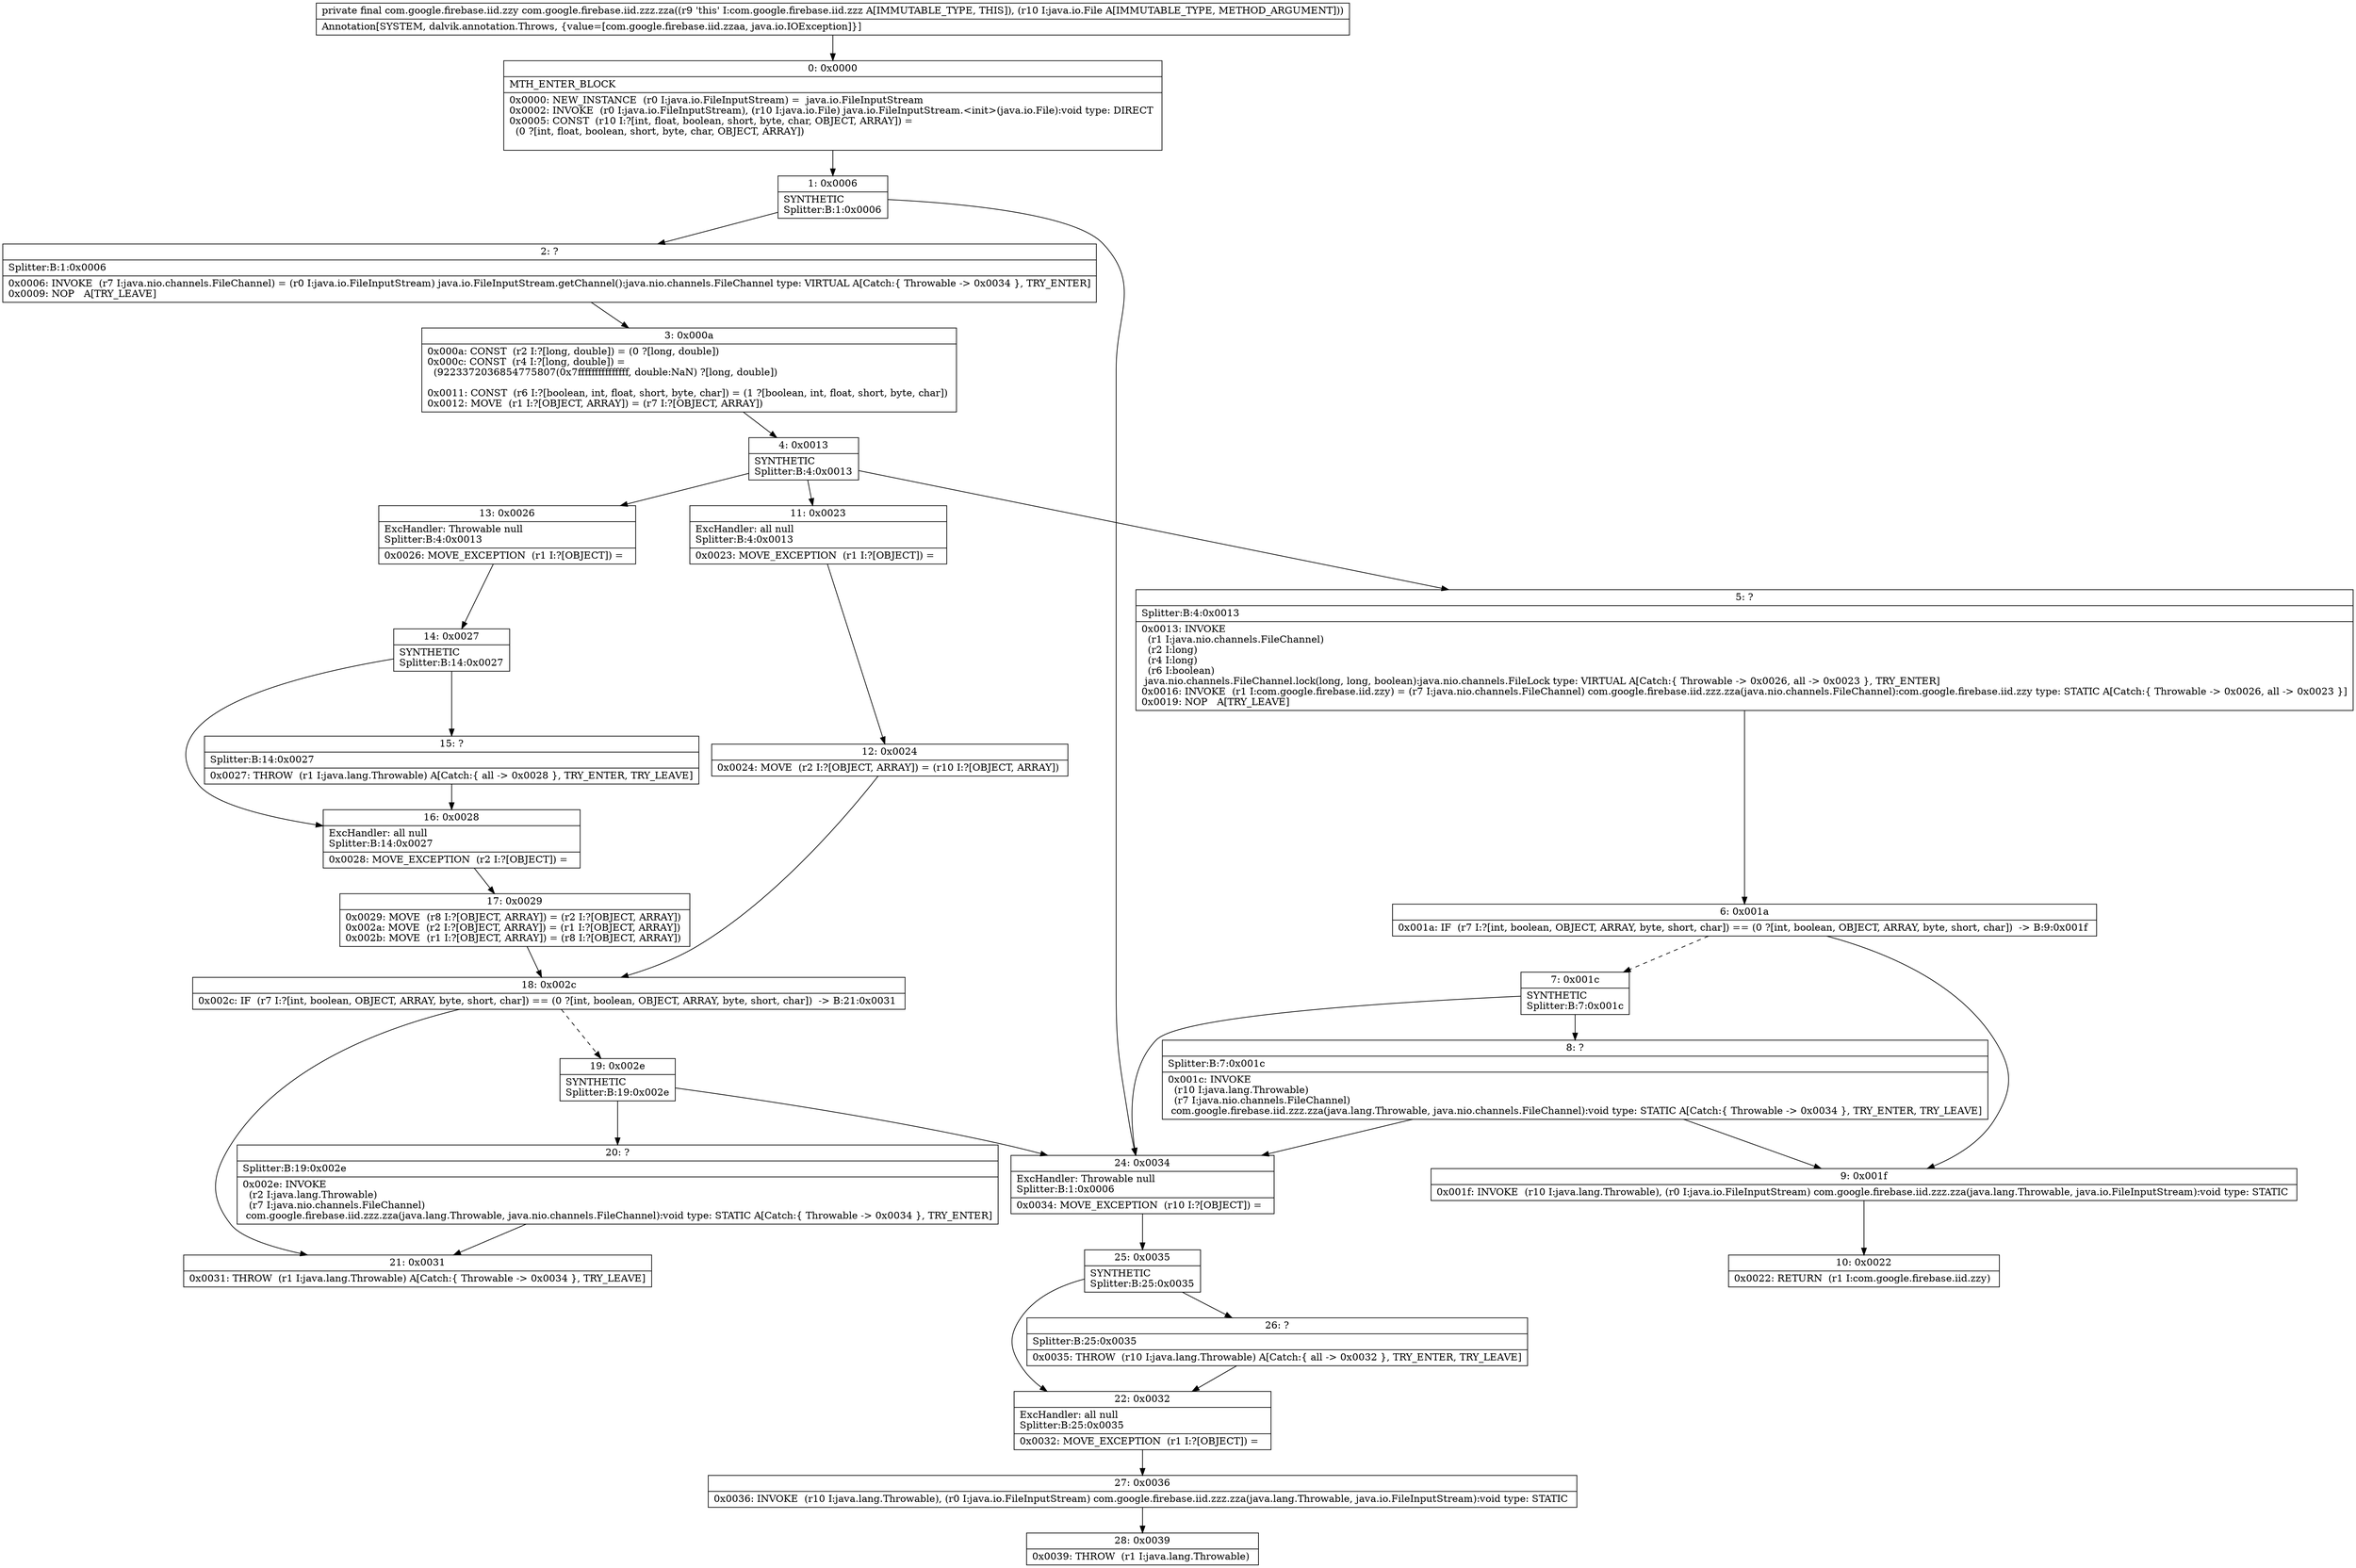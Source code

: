 digraph "CFG forcom.google.firebase.iid.zzz.zza(Ljava\/io\/File;)Lcom\/google\/firebase\/iid\/zzy;" {
Node_0 [shape=record,label="{0\:\ 0x0000|MTH_ENTER_BLOCK\l|0x0000: NEW_INSTANCE  (r0 I:java.io.FileInputStream) =  java.io.FileInputStream \l0x0002: INVOKE  (r0 I:java.io.FileInputStream), (r10 I:java.io.File) java.io.FileInputStream.\<init\>(java.io.File):void type: DIRECT \l0x0005: CONST  (r10 I:?[int, float, boolean, short, byte, char, OBJECT, ARRAY]) = \l  (0 ?[int, float, boolean, short, byte, char, OBJECT, ARRAY])\l \l}"];
Node_1 [shape=record,label="{1\:\ 0x0006|SYNTHETIC\lSplitter:B:1:0x0006\l}"];
Node_2 [shape=record,label="{2\:\ ?|Splitter:B:1:0x0006\l|0x0006: INVOKE  (r7 I:java.nio.channels.FileChannel) = (r0 I:java.io.FileInputStream) java.io.FileInputStream.getChannel():java.nio.channels.FileChannel type: VIRTUAL A[Catch:\{ Throwable \-\> 0x0034 \}, TRY_ENTER]\l0x0009: NOP   A[TRY_LEAVE]\l}"];
Node_3 [shape=record,label="{3\:\ 0x000a|0x000a: CONST  (r2 I:?[long, double]) = (0 ?[long, double]) \l0x000c: CONST  (r4 I:?[long, double]) = \l  (9223372036854775807(0x7fffffffffffffff, double:NaN) ?[long, double])\l \l0x0011: CONST  (r6 I:?[boolean, int, float, short, byte, char]) = (1 ?[boolean, int, float, short, byte, char]) \l0x0012: MOVE  (r1 I:?[OBJECT, ARRAY]) = (r7 I:?[OBJECT, ARRAY]) \l}"];
Node_4 [shape=record,label="{4\:\ 0x0013|SYNTHETIC\lSplitter:B:4:0x0013\l}"];
Node_5 [shape=record,label="{5\:\ ?|Splitter:B:4:0x0013\l|0x0013: INVOKE  \l  (r1 I:java.nio.channels.FileChannel)\l  (r2 I:long)\l  (r4 I:long)\l  (r6 I:boolean)\l java.nio.channels.FileChannel.lock(long, long, boolean):java.nio.channels.FileLock type: VIRTUAL A[Catch:\{ Throwable \-\> 0x0026, all \-\> 0x0023 \}, TRY_ENTER]\l0x0016: INVOKE  (r1 I:com.google.firebase.iid.zzy) = (r7 I:java.nio.channels.FileChannel) com.google.firebase.iid.zzz.zza(java.nio.channels.FileChannel):com.google.firebase.iid.zzy type: STATIC A[Catch:\{ Throwable \-\> 0x0026, all \-\> 0x0023 \}]\l0x0019: NOP   A[TRY_LEAVE]\l}"];
Node_6 [shape=record,label="{6\:\ 0x001a|0x001a: IF  (r7 I:?[int, boolean, OBJECT, ARRAY, byte, short, char]) == (0 ?[int, boolean, OBJECT, ARRAY, byte, short, char])  \-\> B:9:0x001f \l}"];
Node_7 [shape=record,label="{7\:\ 0x001c|SYNTHETIC\lSplitter:B:7:0x001c\l}"];
Node_8 [shape=record,label="{8\:\ ?|Splitter:B:7:0x001c\l|0x001c: INVOKE  \l  (r10 I:java.lang.Throwable)\l  (r7 I:java.nio.channels.FileChannel)\l com.google.firebase.iid.zzz.zza(java.lang.Throwable, java.nio.channels.FileChannel):void type: STATIC A[Catch:\{ Throwable \-\> 0x0034 \}, TRY_ENTER, TRY_LEAVE]\l}"];
Node_9 [shape=record,label="{9\:\ 0x001f|0x001f: INVOKE  (r10 I:java.lang.Throwable), (r0 I:java.io.FileInputStream) com.google.firebase.iid.zzz.zza(java.lang.Throwable, java.io.FileInputStream):void type: STATIC \l}"];
Node_10 [shape=record,label="{10\:\ 0x0022|0x0022: RETURN  (r1 I:com.google.firebase.iid.zzy) \l}"];
Node_11 [shape=record,label="{11\:\ 0x0023|ExcHandler: all null\lSplitter:B:4:0x0013\l|0x0023: MOVE_EXCEPTION  (r1 I:?[OBJECT]) =  \l}"];
Node_12 [shape=record,label="{12\:\ 0x0024|0x0024: MOVE  (r2 I:?[OBJECT, ARRAY]) = (r10 I:?[OBJECT, ARRAY]) \l}"];
Node_13 [shape=record,label="{13\:\ 0x0026|ExcHandler: Throwable null\lSplitter:B:4:0x0013\l|0x0026: MOVE_EXCEPTION  (r1 I:?[OBJECT]) =  \l}"];
Node_14 [shape=record,label="{14\:\ 0x0027|SYNTHETIC\lSplitter:B:14:0x0027\l}"];
Node_15 [shape=record,label="{15\:\ ?|Splitter:B:14:0x0027\l|0x0027: THROW  (r1 I:java.lang.Throwable) A[Catch:\{ all \-\> 0x0028 \}, TRY_ENTER, TRY_LEAVE]\l}"];
Node_16 [shape=record,label="{16\:\ 0x0028|ExcHandler: all null\lSplitter:B:14:0x0027\l|0x0028: MOVE_EXCEPTION  (r2 I:?[OBJECT]) =  \l}"];
Node_17 [shape=record,label="{17\:\ 0x0029|0x0029: MOVE  (r8 I:?[OBJECT, ARRAY]) = (r2 I:?[OBJECT, ARRAY]) \l0x002a: MOVE  (r2 I:?[OBJECT, ARRAY]) = (r1 I:?[OBJECT, ARRAY]) \l0x002b: MOVE  (r1 I:?[OBJECT, ARRAY]) = (r8 I:?[OBJECT, ARRAY]) \l}"];
Node_18 [shape=record,label="{18\:\ 0x002c|0x002c: IF  (r7 I:?[int, boolean, OBJECT, ARRAY, byte, short, char]) == (0 ?[int, boolean, OBJECT, ARRAY, byte, short, char])  \-\> B:21:0x0031 \l}"];
Node_19 [shape=record,label="{19\:\ 0x002e|SYNTHETIC\lSplitter:B:19:0x002e\l}"];
Node_20 [shape=record,label="{20\:\ ?|Splitter:B:19:0x002e\l|0x002e: INVOKE  \l  (r2 I:java.lang.Throwable)\l  (r7 I:java.nio.channels.FileChannel)\l com.google.firebase.iid.zzz.zza(java.lang.Throwable, java.nio.channels.FileChannel):void type: STATIC A[Catch:\{ Throwable \-\> 0x0034 \}, TRY_ENTER]\l}"];
Node_21 [shape=record,label="{21\:\ 0x0031|0x0031: THROW  (r1 I:java.lang.Throwable) A[Catch:\{ Throwable \-\> 0x0034 \}, TRY_LEAVE]\l}"];
Node_22 [shape=record,label="{22\:\ 0x0032|ExcHandler: all null\lSplitter:B:25:0x0035\l|0x0032: MOVE_EXCEPTION  (r1 I:?[OBJECT]) =  \l}"];
Node_24 [shape=record,label="{24\:\ 0x0034|ExcHandler: Throwable null\lSplitter:B:1:0x0006\l|0x0034: MOVE_EXCEPTION  (r10 I:?[OBJECT]) =  \l}"];
Node_25 [shape=record,label="{25\:\ 0x0035|SYNTHETIC\lSplitter:B:25:0x0035\l}"];
Node_26 [shape=record,label="{26\:\ ?|Splitter:B:25:0x0035\l|0x0035: THROW  (r10 I:java.lang.Throwable) A[Catch:\{ all \-\> 0x0032 \}, TRY_ENTER, TRY_LEAVE]\l}"];
Node_27 [shape=record,label="{27\:\ 0x0036|0x0036: INVOKE  (r10 I:java.lang.Throwable), (r0 I:java.io.FileInputStream) com.google.firebase.iid.zzz.zza(java.lang.Throwable, java.io.FileInputStream):void type: STATIC \l}"];
Node_28 [shape=record,label="{28\:\ 0x0039|0x0039: THROW  (r1 I:java.lang.Throwable) \l}"];
MethodNode[shape=record,label="{private final com.google.firebase.iid.zzy com.google.firebase.iid.zzz.zza((r9 'this' I:com.google.firebase.iid.zzz A[IMMUTABLE_TYPE, THIS]), (r10 I:java.io.File A[IMMUTABLE_TYPE, METHOD_ARGUMENT]))  | Annotation[SYSTEM, dalvik.annotation.Throws, \{value=[com.google.firebase.iid.zzaa, java.io.IOException]\}]\l}"];
MethodNode -> Node_0;
Node_0 -> Node_1;
Node_1 -> Node_2;
Node_1 -> Node_24;
Node_2 -> Node_3;
Node_3 -> Node_4;
Node_4 -> Node_5;
Node_4 -> Node_13;
Node_4 -> Node_11;
Node_5 -> Node_6;
Node_6 -> Node_7[style=dashed];
Node_6 -> Node_9;
Node_7 -> Node_8;
Node_7 -> Node_24;
Node_8 -> Node_9;
Node_8 -> Node_24;
Node_9 -> Node_10;
Node_11 -> Node_12;
Node_12 -> Node_18;
Node_13 -> Node_14;
Node_14 -> Node_15;
Node_14 -> Node_16;
Node_15 -> Node_16;
Node_16 -> Node_17;
Node_17 -> Node_18;
Node_18 -> Node_19[style=dashed];
Node_18 -> Node_21;
Node_19 -> Node_20;
Node_19 -> Node_24;
Node_20 -> Node_21;
Node_22 -> Node_27;
Node_24 -> Node_25;
Node_25 -> Node_26;
Node_25 -> Node_22;
Node_26 -> Node_22;
Node_27 -> Node_28;
}

